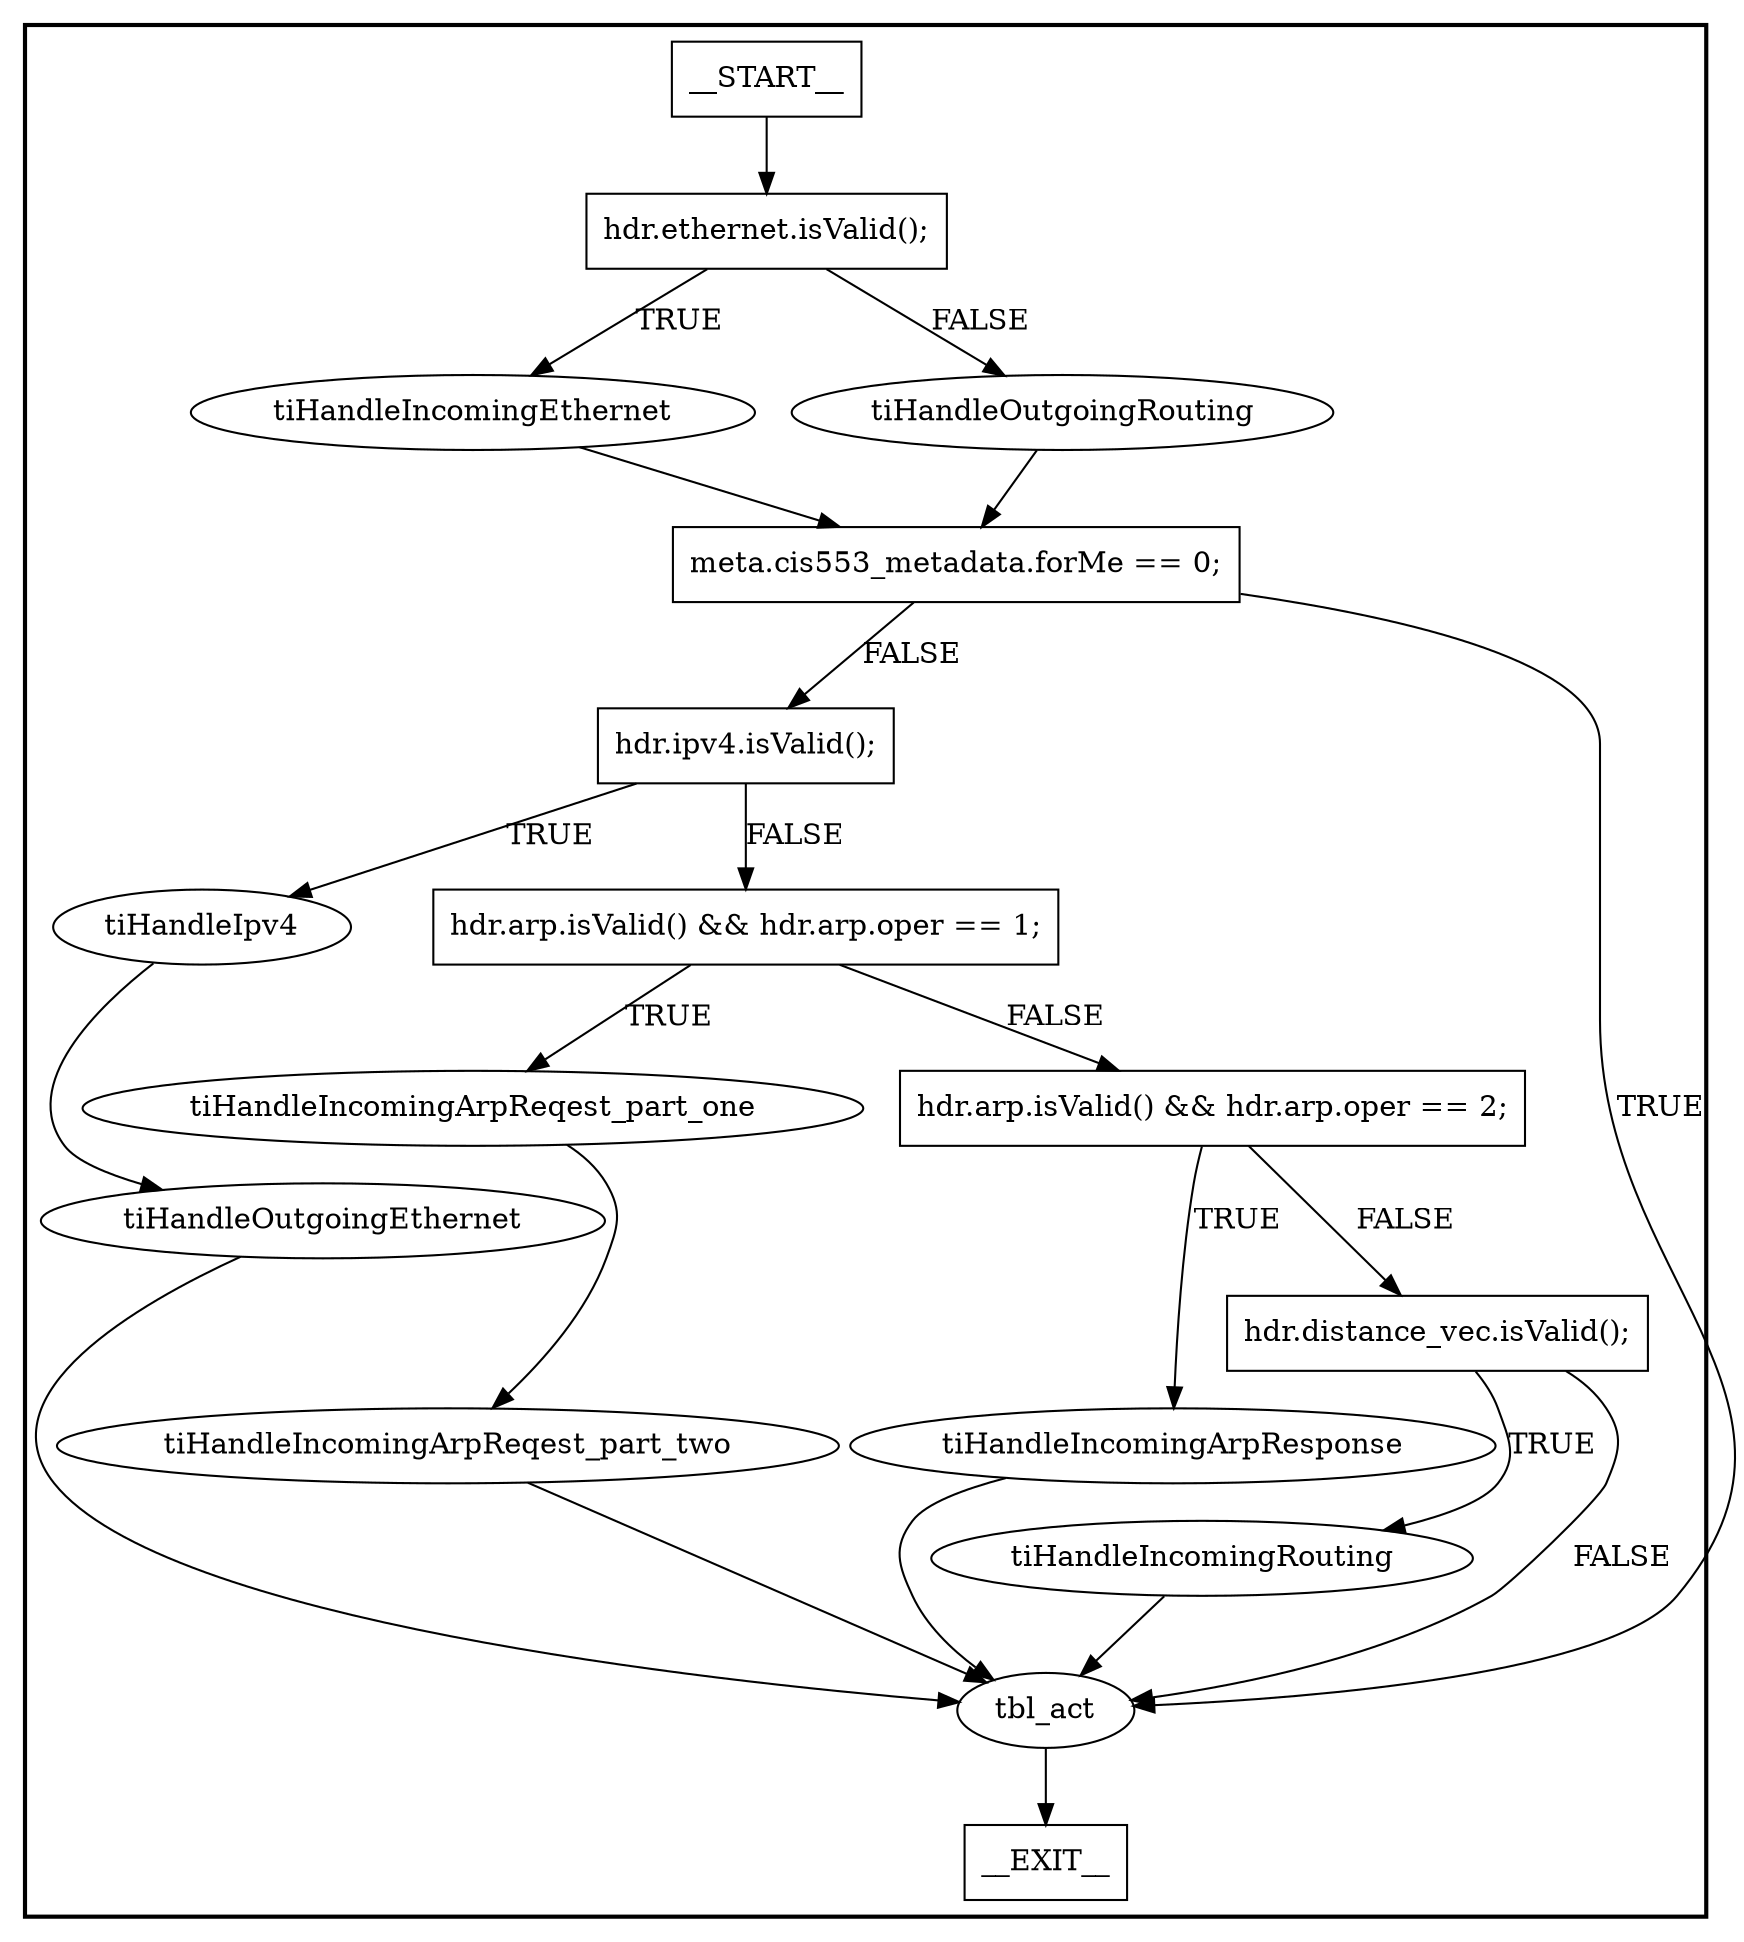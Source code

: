 digraph ingress {
subgraph cluster {
graph [
label="", labeljust=r, style=bold];
0[label=__START__, margin="", shape=rectangle, style=solid];
1[label=__EXIT__, margin="", shape=rectangle, style=solid];
2[label="hdr.ethernet.isValid();", margin="", shape=rectangle, style=solid];
3[label=tiHandleIncomingEthernet, margin="", shape=ellipse, style=solid];
4[label=tiHandleOutgoingRouting, margin="", shape=ellipse, style=solid];
5[label="meta.cis553_metadata.forMe == 0;", margin="", shape=rectangle, style=solid];
6[label="hdr.ipv4.isValid();", margin="", shape=rectangle, style=solid];
7[label=tiHandleIpv4, margin="", shape=ellipse, style=solid];
8[label=tiHandleOutgoingEthernet, margin="", shape=ellipse, style=solid];
9[label="hdr.arp.isValid() && hdr.arp.oper == 1;", margin="", shape=rectangle, style=solid];
10[label=tiHandleIncomingArpReqest_part_one, margin="", shape=ellipse, style=solid];
11[label=tiHandleIncomingArpReqest_part_two, margin="", shape=ellipse, style=solid];
12[label="hdr.arp.isValid() && hdr.arp.oper == 2;", margin="", shape=rectangle, style=solid];
13[label=tiHandleIncomingArpResponse, margin="", shape=ellipse, style=solid];
14[label="hdr.distance_vec.isValid();", margin="", shape=rectangle, style=solid];
15[label=tiHandleIncomingRouting, margin="", shape=ellipse, style=solid];
16[label=tbl_act, margin="", shape=ellipse, style=solid];
0 -> 2[label=""];
2 -> 3[label=TRUE];
2 -> 4[label=FALSE];
3 -> 5[label=""];
4 -> 5[label=""];
5 -> 6[label=FALSE];
5 -> 16[label=TRUE];
6 -> 7[label=TRUE];
6 -> 9[label=FALSE];
7 -> 8[label=""];
8 -> 16[label=""];
9 -> 10[label=TRUE];
9 -> 12[label=FALSE];
10 -> 11[label=""];
11 -> 16[label=""];
12 -> 13[label=TRUE];
12 -> 14[label=FALSE];
13 -> 16[label=""];
14 -> 15[label=TRUE];
14 -> 16[label=FALSE];
15 -> 16[label=""];
16 -> 1[label=""];
}
}
